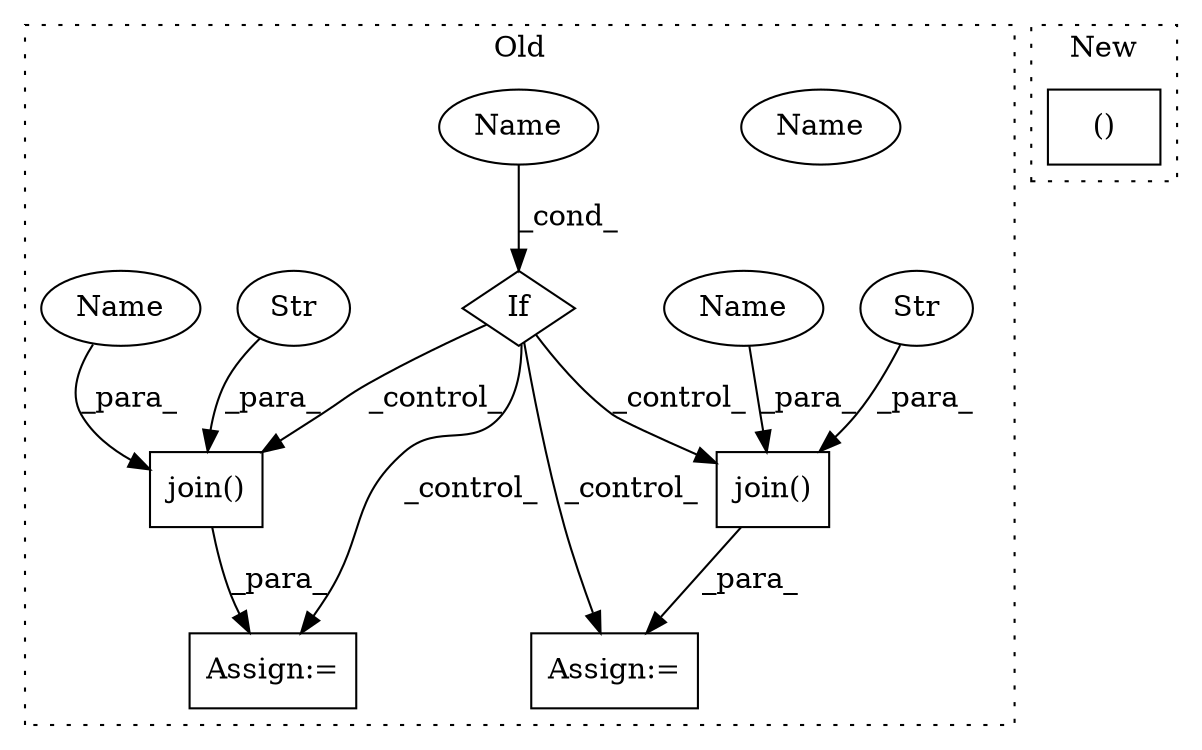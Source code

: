 digraph G {
subgraph cluster0 {
1 [label="join()" a="75" s="3618,3679" l="34,1" shape="box"];
3 [label="Str" a="66" s="3672" l="7" shape="ellipse"];
4 [label="Assign:=" a="68" s="3615" l="3" shape="box"];
5 [label="If" a="96" s="3461" l="3" shape="diamond"];
6 [label="join()" a="75" s="3503,3569" l="34,1" shape="box"];
7 [label="Assign:=" a="68" s="3500" l="3" shape="box"];
8 [label="Str" a="66" s="3548" l="12" shape="ellipse"];
9 [label="Name" a="87" s="3464" l="8" shape="ellipse"];
10 [label="Name" a="87" s="3464" l="8" shape="ellipse"];
11 [label="Name" a="87" s="3652" l="4" shape="ellipse"];
12 [label="Name" a="87" s="3537" l="4" shape="ellipse"];
label = "Old";
style="dotted";
}
subgraph cluster1 {
2 [label="()" a="54" s="3935" l="9" shape="box"];
label = "New";
style="dotted";
}
1 -> 4 [label="_para_"];
3 -> 1 [label="_para_"];
5 -> 4 [label="_control_"];
5 -> 7 [label="_control_"];
5 -> 6 [label="_control_"];
5 -> 1 [label="_control_"];
6 -> 7 [label="_para_"];
8 -> 6 [label="_para_"];
10 -> 5 [label="_cond_"];
11 -> 1 [label="_para_"];
12 -> 6 [label="_para_"];
}
